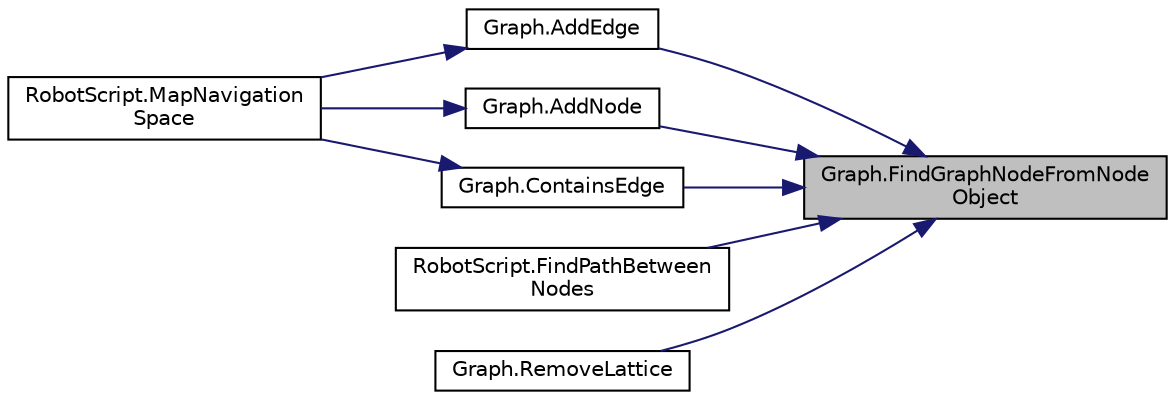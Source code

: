 digraph "Graph.FindGraphNodeFromNodeObject"
{
 // LATEX_PDF_SIZE
  edge [fontname="Helvetica",fontsize="10",labelfontname="Helvetica",labelfontsize="10"];
  node [fontname="Helvetica",fontsize="10",shape=record];
  rankdir="RL";
  Node1 [label="Graph.FindGraphNodeFromNode\lObject",height=0.2,width=0.4,color="black", fillcolor="grey75", style="filled", fontcolor="black",tooltip=" "];
  Node1 -> Node2 [dir="back",color="midnightblue",fontsize="10",style="solid"];
  Node2 [label="Graph.AddEdge",height=0.2,width=0.4,color="black", fillcolor="white", style="filled",URL="$class_graph.html#aa8d727eb1b3f711e16a6bad0b99bc18d",tooltip=" "];
  Node2 -> Node3 [dir="back",color="midnightblue",fontsize="10",style="solid"];
  Node3 [label="RobotScript.MapNavigation\lSpace",height=0.2,width=0.4,color="black", fillcolor="white", style="filled",URL="$class_robot_script.html#a69de43a921043364a81d249ac2bee207",tooltip=" "];
  Node1 -> Node4 [dir="back",color="midnightblue",fontsize="10",style="solid"];
  Node4 [label="Graph.AddNode",height=0.2,width=0.4,color="black", fillcolor="white", style="filled",URL="$class_graph.html#a0b4db92ff7da6b87f453bcd9d9083a16",tooltip=" "];
  Node4 -> Node3 [dir="back",color="midnightblue",fontsize="10",style="solid"];
  Node1 -> Node5 [dir="back",color="midnightblue",fontsize="10",style="solid"];
  Node5 [label="Graph.ContainsEdge",height=0.2,width=0.4,color="black", fillcolor="white", style="filled",URL="$class_graph.html#ab8b286cfe410dc5959810e11932b6ba0",tooltip=" "];
  Node5 -> Node3 [dir="back",color="midnightblue",fontsize="10",style="solid"];
  Node1 -> Node6 [dir="back",color="midnightblue",fontsize="10",style="solid"];
  Node6 [label="RobotScript.FindPathBetween\lNodes",height=0.2,width=0.4,color="black", fillcolor="white", style="filled",URL="$class_robot_script.html#ab03624ce05a1b8c16f52f1f7f62b9922",tooltip=" "];
  Node1 -> Node7 [dir="back",color="midnightblue",fontsize="10",style="solid"];
  Node7 [label="Graph.RemoveLattice",height=0.2,width=0.4,color="black", fillcolor="white", style="filled",URL="$class_graph.html#a8a069a3c7e99a80dcbdd52a58d3ff843",tooltip=" "];
}

